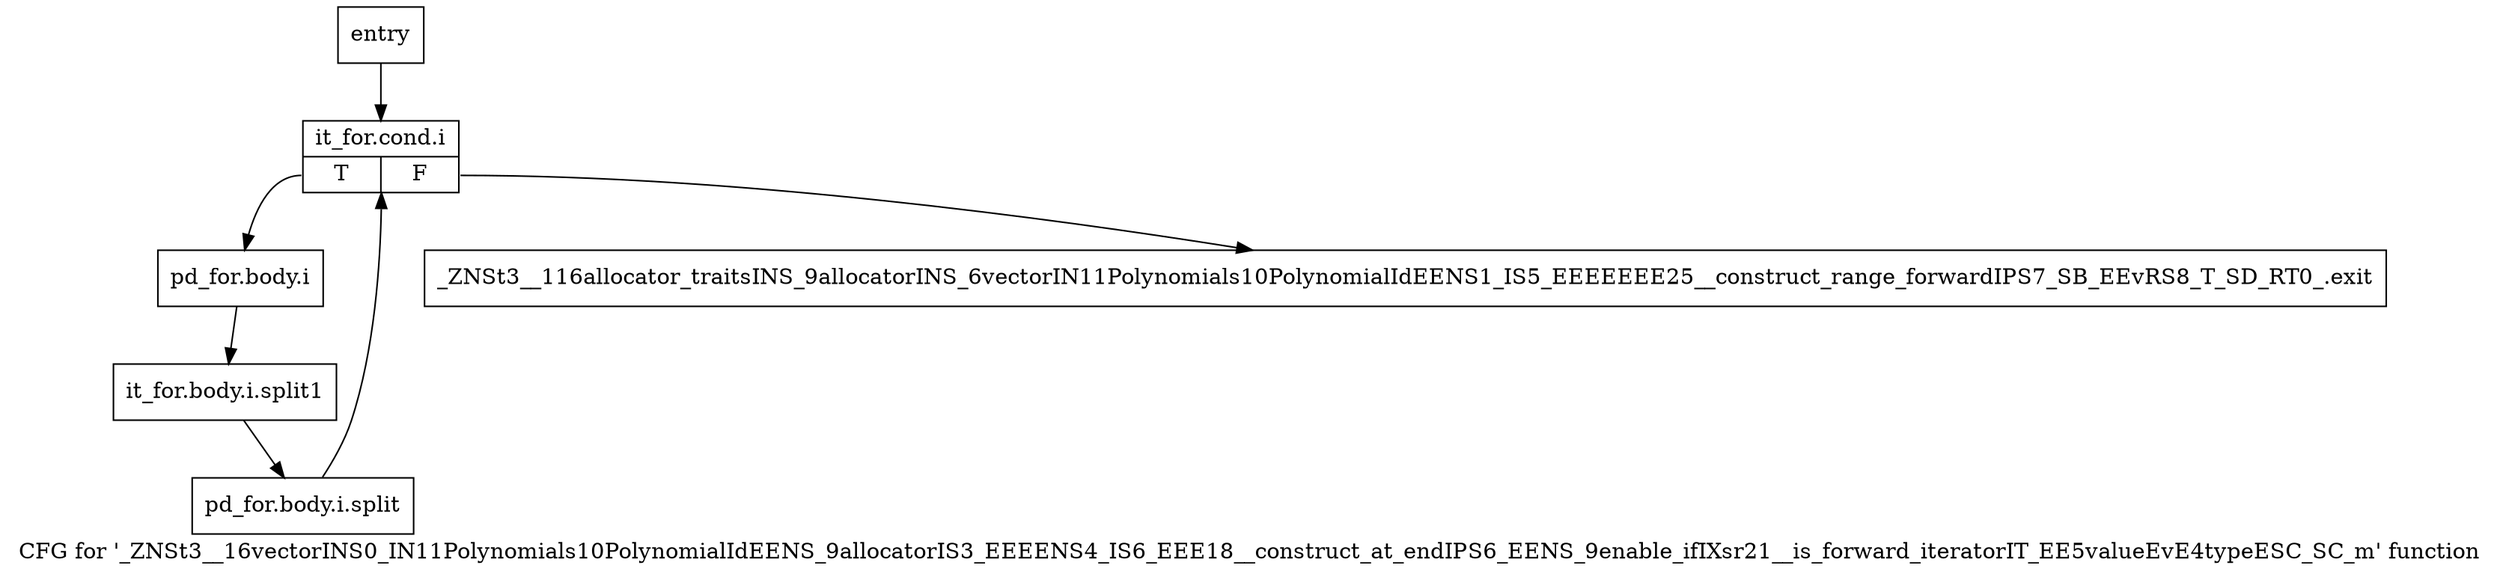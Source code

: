 digraph "CFG for '_ZNSt3__16vectorINS0_IN11Polynomials10PolynomialIdEENS_9allocatorIS3_EEEENS4_IS6_EEE18__construct_at_endIPS6_EENS_9enable_ifIXsr21__is_forward_iteratorIT_EE5valueEvE4typeESC_SC_m' function" {
	label="CFG for '_ZNSt3__16vectorINS0_IN11Polynomials10PolynomialIdEENS_9allocatorIS3_EEEENS4_IS6_EEE18__construct_at_endIPS6_EENS_9enable_ifIXsr21__is_forward_iteratorIT_EE5valueEvE4typeESC_SC_m' function";

	Node0x50e6580 [shape=record,label="{entry}"];
	Node0x50e6580 -> Node0x50e65d0;
	Node0x50e65d0 [shape=record,label="{it_for.cond.i|{<s0>T|<s1>F}}"];
	Node0x50e65d0:s0 -> Node0x50e6620;
	Node0x50e65d0:s1 -> Node0x50e6670;
	Node0x50e6620 [shape=record,label="{pd_for.body.i}"];
	Node0x50e6620 -> Node0xa59d6b0;
	Node0xa59d6b0 [shape=record,label="{it_for.body.i.split1}"];
	Node0xa59d6b0 -> Node0xa55e8f0;
	Node0xa55e8f0 [shape=record,label="{pd_for.body.i.split}"];
	Node0xa55e8f0 -> Node0x50e65d0;
	Node0x50e6670 [shape=record,label="{_ZNSt3__116allocator_traitsINS_9allocatorINS_6vectorIN11Polynomials10PolynomialIdEENS1_IS5_EEEEEEE25__construct_range_forwardIPS7_SB_EEvRS8_T_SD_RT0_.exit}"];
}

